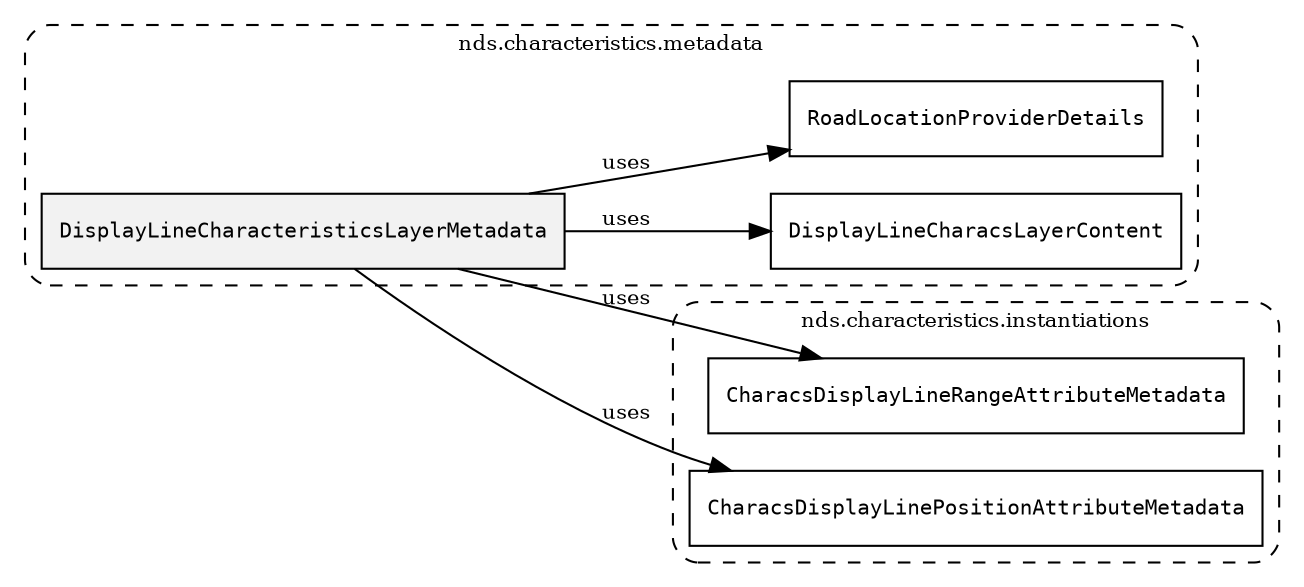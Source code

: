 /**
 * This dot file creates symbol collaboration diagram for DisplayLineCharacteristicsLayerMetadata.
 */
digraph ZSERIO
{
    node [shape=box, fontsize=10];
    rankdir="LR";
    fontsize=10;
    tooltip="DisplayLineCharacteristicsLayerMetadata collaboration diagram";

    subgraph "cluster_nds.characteristics.metadata"
    {
        style="dashed, rounded";
        label="nds.characteristics.metadata";
        tooltip="Package nds.characteristics.metadata";
        href="../../../content/packages/nds.characteristics.metadata.html#Package-nds-characteristics-metadata";
        target="_parent";

        "DisplayLineCharacteristicsLayerMetadata" [style="filled", fillcolor="#0000000D", target="_parent", label=<<font face="monospace"><table align="center" border="0" cellspacing="0" cellpadding="0"><tr><td href="../../../content/packages/nds.characteristics.metadata.html#Structure-DisplayLineCharacteristicsLayerMetadata" title="Structure defined in nds.characteristics.metadata">DisplayLineCharacteristicsLayerMetadata</td></tr></table></font>>];
        "DisplayLineCharacsLayerContent" [target="_parent", label=<<font face="monospace"><table align="center" border="0" cellspacing="0" cellpadding="0"><tr><td href="../../../content/packages/nds.characteristics.metadata.html#Bitmask-DisplayLineCharacsLayerContent" title="Bitmask defined in nds.characteristics.metadata">DisplayLineCharacsLayerContent</td></tr></table></font>>];
        "RoadLocationProviderDetails" [target="_parent", label=<<font face="monospace"><table align="center" border="0" cellspacing="0" cellpadding="0"><tr><td href="../../../content/packages/nds.characteristics.metadata.html#Structure-RoadLocationProviderDetails" title="Structure defined in nds.characteristics.metadata">RoadLocationProviderDetails</td></tr></table></font>>];
    }

    subgraph "cluster_nds.characteristics.instantiations"
    {
        style="dashed, rounded";
        label="nds.characteristics.instantiations";
        tooltip="Package nds.characteristics.instantiations";
        href="../../../content/packages/nds.characteristics.instantiations.html#Package-nds-characteristics-instantiations";
        target="_parent";

        "CharacsDisplayLineRangeAttributeMetadata" [target="_parent", label=<<font face="monospace"><table align="center" border="0" cellspacing="0" cellpadding="0"><tr><td href="../../../content/packages/nds.characteristics.instantiations.html#InstantiateType-CharacsDisplayLineRangeAttributeMetadata" title="InstantiateType defined in nds.characteristics.instantiations">CharacsDisplayLineRangeAttributeMetadata</td></tr></table></font>>];
        "CharacsDisplayLinePositionAttributeMetadata" [target="_parent", label=<<font face="monospace"><table align="center" border="0" cellspacing="0" cellpadding="0"><tr><td href="../../../content/packages/nds.characteristics.instantiations.html#InstantiateType-CharacsDisplayLinePositionAttributeMetadata" title="InstantiateType defined in nds.characteristics.instantiations">CharacsDisplayLinePositionAttributeMetadata</td></tr></table></font>>];
    }

    "DisplayLineCharacteristicsLayerMetadata" -> "DisplayLineCharacsLayerContent" [label="uses", fontsize=10];
    "DisplayLineCharacteristicsLayerMetadata" -> "CharacsDisplayLineRangeAttributeMetadata" [label="uses", fontsize=10];
    "DisplayLineCharacteristicsLayerMetadata" -> "CharacsDisplayLinePositionAttributeMetadata" [label="uses", fontsize=10];
    "DisplayLineCharacteristicsLayerMetadata" -> "RoadLocationProviderDetails" [label="uses", fontsize=10];
}
